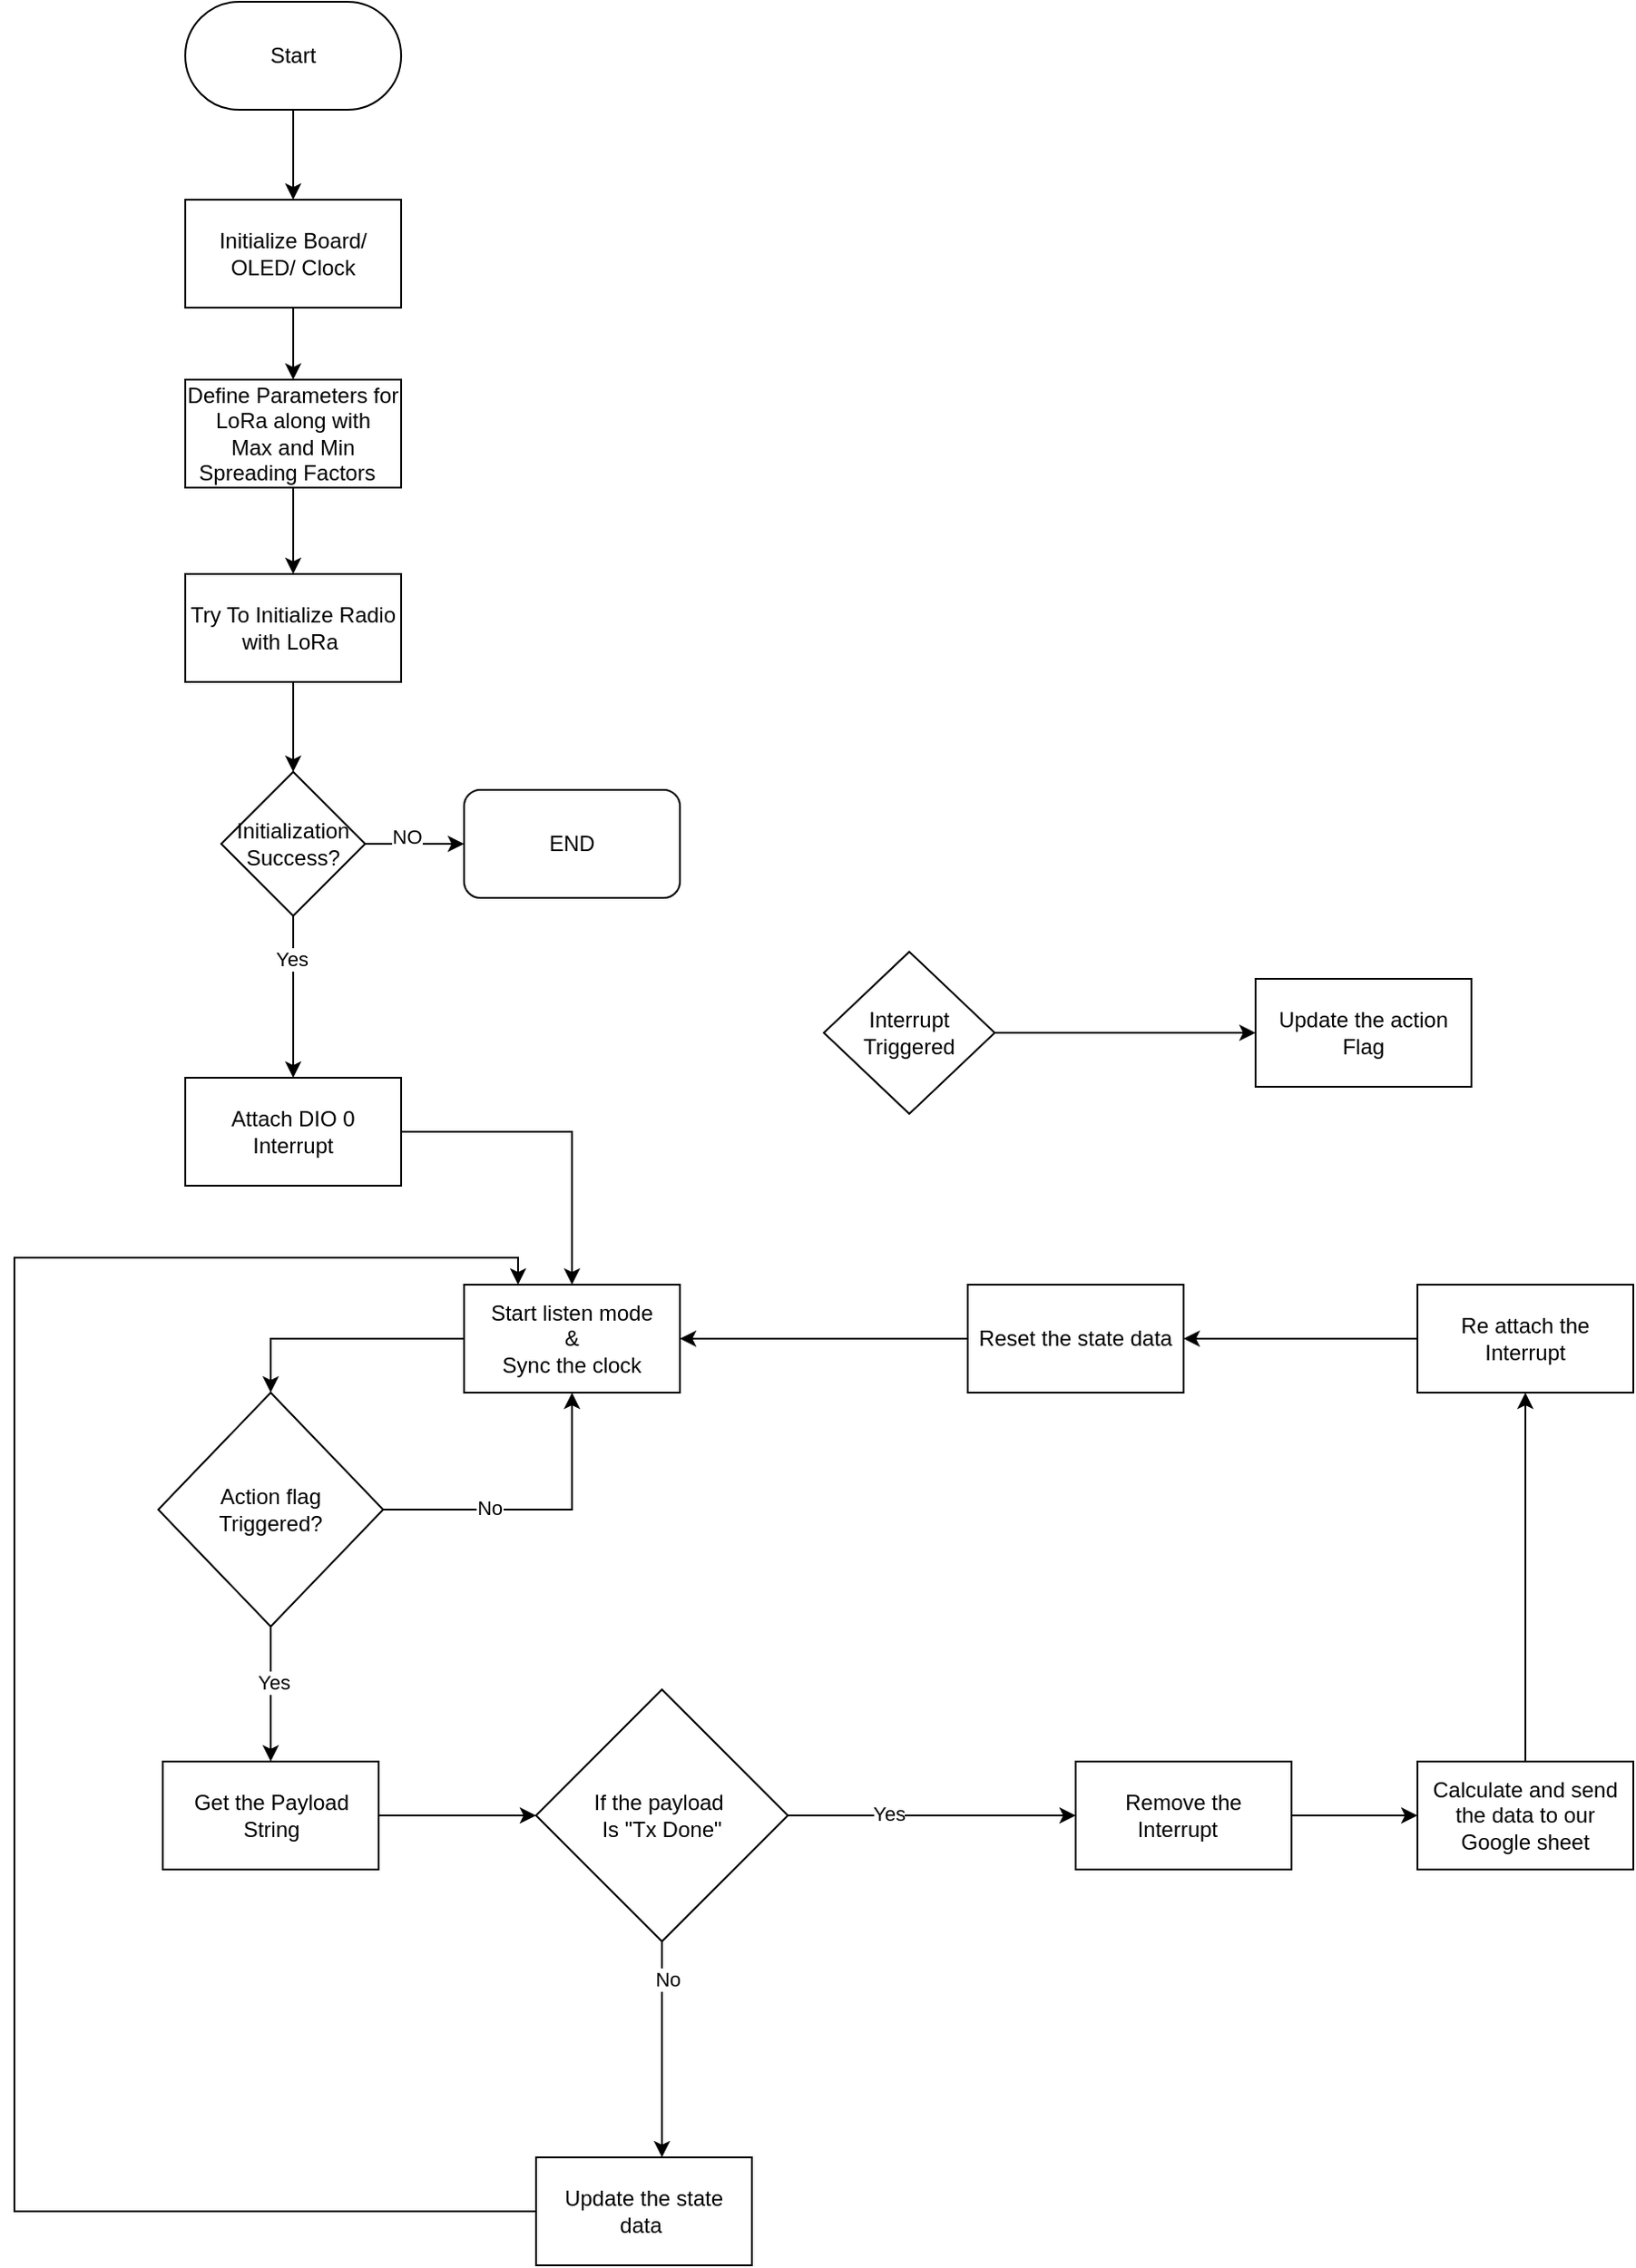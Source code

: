 <mxfile version="23.0.1" type="github">
  <diagram name="Page-1" id="FYWUt24ZpTdFW-gtobVG">
    <mxGraphModel dx="1211" dy="667" grid="1" gridSize="10" guides="1" tooltips="1" connect="1" arrows="1" fold="1" page="1" pageScale="1" pageWidth="850" pageHeight="1100" math="0" shadow="0">
      <root>
        <mxCell id="0" />
        <mxCell id="1" parent="0" />
        <mxCell id="IX6t6DD36pY5l--hHVE1-1" style="edgeStyle=orthogonalEdgeStyle;rounded=0;orthogonalLoop=1;jettySize=auto;html=1;" edge="1" parent="1" source="IX6t6DD36pY5l--hHVE1-2" target="IX6t6DD36pY5l--hHVE1-4">
          <mxGeometry relative="1" as="geometry" />
        </mxCell>
        <mxCell id="IX6t6DD36pY5l--hHVE1-2" value="Start" style="rounded=1;whiteSpace=wrap;html=1;arcSize=50;" vertex="1" parent="1">
          <mxGeometry x="365" y="162" width="120" height="60" as="geometry" />
        </mxCell>
        <mxCell id="IX6t6DD36pY5l--hHVE1-3" value="" style="edgeStyle=orthogonalEdgeStyle;rounded=0;orthogonalLoop=1;jettySize=auto;html=1;" edge="1" parent="1" source="IX6t6DD36pY5l--hHVE1-4" target="IX6t6DD36pY5l--hHVE1-6">
          <mxGeometry relative="1" as="geometry" />
        </mxCell>
        <mxCell id="IX6t6DD36pY5l--hHVE1-4" value="Initialize Board/ &lt;br&gt;OLED/ Clock" style="rounded=0;whiteSpace=wrap;html=1;" vertex="1" parent="1">
          <mxGeometry x="365" y="272" width="120" height="60" as="geometry" />
        </mxCell>
        <mxCell id="IX6t6DD36pY5l--hHVE1-5" value="" style="edgeStyle=orthogonalEdgeStyle;rounded=0;orthogonalLoop=1;jettySize=auto;html=1;" edge="1" parent="1" source="IX6t6DD36pY5l--hHVE1-6" target="IX6t6DD36pY5l--hHVE1-8">
          <mxGeometry relative="1" as="geometry" />
        </mxCell>
        <mxCell id="IX6t6DD36pY5l--hHVE1-6" value="Define Parameters for LoRa along with&lt;br&gt;Max and Min Spreading Factors&amp;nbsp;&amp;nbsp;" style="whiteSpace=wrap;html=1;rounded=0;" vertex="1" parent="1">
          <mxGeometry x="365" y="372" width="120" height="60" as="geometry" />
        </mxCell>
        <mxCell id="IX6t6DD36pY5l--hHVE1-7" value="" style="edgeStyle=orthogonalEdgeStyle;rounded=0;orthogonalLoop=1;jettySize=auto;html=1;" edge="1" parent="1" source="IX6t6DD36pY5l--hHVE1-8" target="IX6t6DD36pY5l--hHVE1-13">
          <mxGeometry relative="1" as="geometry" />
        </mxCell>
        <mxCell id="IX6t6DD36pY5l--hHVE1-8" value="Try To Initialize Radio with LoRa&amp;nbsp;" style="whiteSpace=wrap;html=1;rounded=0;" vertex="1" parent="1">
          <mxGeometry x="365" y="480" width="120" height="60" as="geometry" />
        </mxCell>
        <mxCell id="IX6t6DD36pY5l--hHVE1-9" value="" style="edgeStyle=orthogonalEdgeStyle;rounded=0;orthogonalLoop=1;jettySize=auto;html=1;" edge="1" parent="1" source="IX6t6DD36pY5l--hHVE1-13" target="IX6t6DD36pY5l--hHVE1-15">
          <mxGeometry relative="1" as="geometry" />
        </mxCell>
        <mxCell id="IX6t6DD36pY5l--hHVE1-10" value="Yes" style="edgeLabel;html=1;align=center;verticalAlign=middle;resizable=0;points=[];" vertex="1" connectable="0" parent="IX6t6DD36pY5l--hHVE1-9">
          <mxGeometry x="-0.467" y="-1" relative="1" as="geometry">
            <mxPoint as="offset" />
          </mxGeometry>
        </mxCell>
        <mxCell id="IX6t6DD36pY5l--hHVE1-11" value="" style="edgeStyle=orthogonalEdgeStyle;rounded=0;orthogonalLoop=1;jettySize=auto;html=1;entryX=0;entryY=0.5;entryDx=0;entryDy=0;" edge="1" parent="1" source="IX6t6DD36pY5l--hHVE1-13" target="IX6t6DD36pY5l--hHVE1-16">
          <mxGeometry relative="1" as="geometry">
            <mxPoint x="525" y="630" as="targetPoint" />
          </mxGeometry>
        </mxCell>
        <mxCell id="IX6t6DD36pY5l--hHVE1-12" value="NO" style="edgeLabel;html=1;align=center;verticalAlign=middle;resizable=0;points=[];" vertex="1" connectable="0" parent="IX6t6DD36pY5l--hHVE1-11">
          <mxGeometry x="-0.164" y="4" relative="1" as="geometry">
            <mxPoint as="offset" />
          </mxGeometry>
        </mxCell>
        <mxCell id="IX6t6DD36pY5l--hHVE1-13" value="Initialization&lt;br&gt;Success?" style="rhombus;whiteSpace=wrap;html=1;rounded=0;" vertex="1" parent="1">
          <mxGeometry x="385" y="590" width="80" height="80" as="geometry" />
        </mxCell>
        <mxCell id="IX6t6DD36pY5l--hHVE1-63" style="edgeStyle=orthogonalEdgeStyle;rounded=0;orthogonalLoop=1;jettySize=auto;html=1;" edge="1" parent="1" source="IX6t6DD36pY5l--hHVE1-15" target="IX6t6DD36pY5l--hHVE1-62">
          <mxGeometry relative="1" as="geometry" />
        </mxCell>
        <mxCell id="IX6t6DD36pY5l--hHVE1-15" value="Attach DIO 0 &lt;br&gt;Interrupt" style="whiteSpace=wrap;html=1;rounded=0;" vertex="1" parent="1">
          <mxGeometry x="365" y="760" width="120" height="60" as="geometry" />
        </mxCell>
        <mxCell id="IX6t6DD36pY5l--hHVE1-16" value="END" style="rounded=1;whiteSpace=wrap;html=1;" vertex="1" parent="1">
          <mxGeometry x="520" y="600" width="120" height="60" as="geometry" />
        </mxCell>
        <mxCell id="IX6t6DD36pY5l--hHVE1-52" style="edgeStyle=orthogonalEdgeStyle;rounded=0;orthogonalLoop=1;jettySize=auto;html=1;entryX=0;entryY=0.5;entryDx=0;entryDy=0;" edge="1" parent="1" source="IX6t6DD36pY5l--hHVE1-50" target="IX6t6DD36pY5l--hHVE1-51">
          <mxGeometry relative="1" as="geometry" />
        </mxCell>
        <mxCell id="IX6t6DD36pY5l--hHVE1-50" value="Interrupt Triggered" style="rhombus;whiteSpace=wrap;html=1;rounded=0;" vertex="1" parent="1">
          <mxGeometry x="720" y="690" width="95" height="90" as="geometry" />
        </mxCell>
        <mxCell id="IX6t6DD36pY5l--hHVE1-51" value="Update the action Flag" style="rounded=0;whiteSpace=wrap;html=1;" vertex="1" parent="1">
          <mxGeometry x="960" y="705" width="120" height="60" as="geometry" />
        </mxCell>
        <mxCell id="IX6t6DD36pY5l--hHVE1-58" value="" style="edgeStyle=orthogonalEdgeStyle;rounded=0;orthogonalLoop=1;jettySize=auto;html=1;" edge="1" parent="1" source="IX6t6DD36pY5l--hHVE1-56" target="IX6t6DD36pY5l--hHVE1-57">
          <mxGeometry relative="1" as="geometry" />
        </mxCell>
        <mxCell id="IX6t6DD36pY5l--hHVE1-59" value="Yes" style="edgeLabel;html=1;align=center;verticalAlign=middle;resizable=0;points=[];" vertex="1" connectable="0" parent="IX6t6DD36pY5l--hHVE1-58">
          <mxGeometry x="-0.185" y="2" relative="1" as="geometry">
            <mxPoint x="-1" as="offset" />
          </mxGeometry>
        </mxCell>
        <mxCell id="IX6t6DD36pY5l--hHVE1-65" style="edgeStyle=orthogonalEdgeStyle;rounded=0;orthogonalLoop=1;jettySize=auto;html=1;entryX=0.5;entryY=1;entryDx=0;entryDy=0;" edge="1" parent="1" source="IX6t6DD36pY5l--hHVE1-56" target="IX6t6DD36pY5l--hHVE1-62">
          <mxGeometry relative="1" as="geometry" />
        </mxCell>
        <mxCell id="IX6t6DD36pY5l--hHVE1-66" value="No" style="edgeLabel;html=1;align=center;verticalAlign=middle;resizable=0;points=[];" vertex="1" connectable="0" parent="IX6t6DD36pY5l--hHVE1-65">
          <mxGeometry x="-0.306" y="1" relative="1" as="geometry">
            <mxPoint as="offset" />
          </mxGeometry>
        </mxCell>
        <mxCell id="IX6t6DD36pY5l--hHVE1-56" value="Action flag &lt;br&gt;Triggered?" style="rhombus;whiteSpace=wrap;html=1;" vertex="1" parent="1">
          <mxGeometry x="350" y="935" width="125" height="130" as="geometry" />
        </mxCell>
        <mxCell id="IX6t6DD36pY5l--hHVE1-68" style="edgeStyle=orthogonalEdgeStyle;rounded=0;orthogonalLoop=1;jettySize=auto;html=1;entryX=0;entryY=0.5;entryDx=0;entryDy=0;" edge="1" parent="1" source="IX6t6DD36pY5l--hHVE1-57" target="IX6t6DD36pY5l--hHVE1-67">
          <mxGeometry relative="1" as="geometry" />
        </mxCell>
        <mxCell id="IX6t6DD36pY5l--hHVE1-57" value="Get the Payload String" style="whiteSpace=wrap;html=1;" vertex="1" parent="1">
          <mxGeometry x="352.5" y="1140" width="120" height="60" as="geometry" />
        </mxCell>
        <mxCell id="IX6t6DD36pY5l--hHVE1-64" style="edgeStyle=orthogonalEdgeStyle;rounded=0;orthogonalLoop=1;jettySize=auto;html=1;entryX=0.5;entryY=0;entryDx=0;entryDy=0;" edge="1" parent="1" source="IX6t6DD36pY5l--hHVE1-62" target="IX6t6DD36pY5l--hHVE1-56">
          <mxGeometry relative="1" as="geometry" />
        </mxCell>
        <mxCell id="IX6t6DD36pY5l--hHVE1-62" value="Start listen mode&lt;br&gt;&amp;amp;&lt;br&gt;Sync the clock" style="rounded=0;whiteSpace=wrap;html=1;" vertex="1" parent="1">
          <mxGeometry x="520" y="875" width="120" height="60" as="geometry" />
        </mxCell>
        <mxCell id="IX6t6DD36pY5l--hHVE1-72" value="" style="edgeStyle=orthogonalEdgeStyle;rounded=0;orthogonalLoop=1;jettySize=auto;html=1;" edge="1" parent="1" source="IX6t6DD36pY5l--hHVE1-67" target="IX6t6DD36pY5l--hHVE1-71">
          <mxGeometry relative="1" as="geometry" />
        </mxCell>
        <mxCell id="IX6t6DD36pY5l--hHVE1-74" value="Yes" style="edgeLabel;html=1;align=center;verticalAlign=middle;resizable=0;points=[];" vertex="1" connectable="0" parent="IX6t6DD36pY5l--hHVE1-72">
          <mxGeometry x="-0.3" y="1" relative="1" as="geometry">
            <mxPoint as="offset" />
          </mxGeometry>
        </mxCell>
        <mxCell id="IX6t6DD36pY5l--hHVE1-76" value="" style="edgeStyle=orthogonalEdgeStyle;rounded=0;orthogonalLoop=1;jettySize=auto;html=1;" edge="1" parent="1" source="IX6t6DD36pY5l--hHVE1-67" target="IX6t6DD36pY5l--hHVE1-75">
          <mxGeometry relative="1" as="geometry">
            <Array as="points">
              <mxPoint x="630" y="1320" />
              <mxPoint x="630" y="1320" />
            </Array>
          </mxGeometry>
        </mxCell>
        <mxCell id="IX6t6DD36pY5l--hHVE1-78" value="No" style="edgeLabel;html=1;align=center;verticalAlign=middle;resizable=0;points=[];" vertex="1" connectable="0" parent="IX6t6DD36pY5l--hHVE1-76">
          <mxGeometry x="-0.649" y="3" relative="1" as="geometry">
            <mxPoint as="offset" />
          </mxGeometry>
        </mxCell>
        <mxCell id="IX6t6DD36pY5l--hHVE1-67" value="If the payload&amp;nbsp;&lt;br&gt;Is &quot;Tx Done&quot;" style="rhombus;whiteSpace=wrap;html=1;" vertex="1" parent="1">
          <mxGeometry x="560" y="1100" width="140" height="140" as="geometry" />
        </mxCell>
        <mxCell id="IX6t6DD36pY5l--hHVE1-83" value="" style="edgeStyle=orthogonalEdgeStyle;rounded=0;orthogonalLoop=1;jettySize=auto;html=1;" edge="1" parent="1" source="IX6t6DD36pY5l--hHVE1-71" target="IX6t6DD36pY5l--hHVE1-82">
          <mxGeometry relative="1" as="geometry" />
        </mxCell>
        <mxCell id="IX6t6DD36pY5l--hHVE1-71" value="Remove the Interrupt&amp;nbsp;&amp;nbsp;" style="whiteSpace=wrap;html=1;" vertex="1" parent="1">
          <mxGeometry x="860" y="1140" width="120" height="60" as="geometry" />
        </mxCell>
        <mxCell id="IX6t6DD36pY5l--hHVE1-77" style="edgeStyle=orthogonalEdgeStyle;rounded=0;orthogonalLoop=1;jettySize=auto;html=1;entryX=0.25;entryY=0;entryDx=0;entryDy=0;exitX=0;exitY=0.5;exitDx=0;exitDy=0;" edge="1" parent="1" source="IX6t6DD36pY5l--hHVE1-75" target="IX6t6DD36pY5l--hHVE1-62">
          <mxGeometry relative="1" as="geometry">
            <Array as="points">
              <mxPoint x="270" y="1390" />
              <mxPoint x="270" y="860" />
              <mxPoint x="550" y="860" />
            </Array>
          </mxGeometry>
        </mxCell>
        <mxCell id="IX6t6DD36pY5l--hHVE1-75" value="Update the state data&amp;nbsp;" style="whiteSpace=wrap;html=1;" vertex="1" parent="1">
          <mxGeometry x="560" y="1360" width="120" height="60" as="geometry" />
        </mxCell>
        <mxCell id="IX6t6DD36pY5l--hHVE1-81" style="edgeStyle=orthogonalEdgeStyle;rounded=0;orthogonalLoop=1;jettySize=auto;html=1;entryX=1;entryY=0.5;entryDx=0;entryDy=0;" edge="1" parent="1" source="IX6t6DD36pY5l--hHVE1-79" target="IX6t6DD36pY5l--hHVE1-62">
          <mxGeometry relative="1" as="geometry">
            <Array as="points">
              <mxPoint x="840" y="905" />
            </Array>
          </mxGeometry>
        </mxCell>
        <mxCell id="IX6t6DD36pY5l--hHVE1-79" value="Reset the state data" style="whiteSpace=wrap;html=1;" vertex="1" parent="1">
          <mxGeometry x="800" y="875" width="120" height="60" as="geometry" />
        </mxCell>
        <mxCell id="IX6t6DD36pY5l--hHVE1-86" value="" style="edgeStyle=orthogonalEdgeStyle;rounded=0;orthogonalLoop=1;jettySize=auto;html=1;" edge="1" parent="1" source="IX6t6DD36pY5l--hHVE1-82" target="IX6t6DD36pY5l--hHVE1-85">
          <mxGeometry relative="1" as="geometry" />
        </mxCell>
        <mxCell id="IX6t6DD36pY5l--hHVE1-82" value="Calculate and send the data to our Google sheet" style="whiteSpace=wrap;html=1;" vertex="1" parent="1">
          <mxGeometry x="1050" y="1140" width="120" height="60" as="geometry" />
        </mxCell>
        <mxCell id="IX6t6DD36pY5l--hHVE1-87" style="edgeStyle=orthogonalEdgeStyle;rounded=0;orthogonalLoop=1;jettySize=auto;html=1;entryX=1;entryY=0.5;entryDx=0;entryDy=0;" edge="1" parent="1" source="IX6t6DD36pY5l--hHVE1-85" target="IX6t6DD36pY5l--hHVE1-79">
          <mxGeometry relative="1" as="geometry" />
        </mxCell>
        <mxCell id="IX6t6DD36pY5l--hHVE1-85" value="Re attach the Interrupt" style="whiteSpace=wrap;html=1;" vertex="1" parent="1">
          <mxGeometry x="1050" y="875" width="120" height="60" as="geometry" />
        </mxCell>
      </root>
    </mxGraphModel>
  </diagram>
</mxfile>

